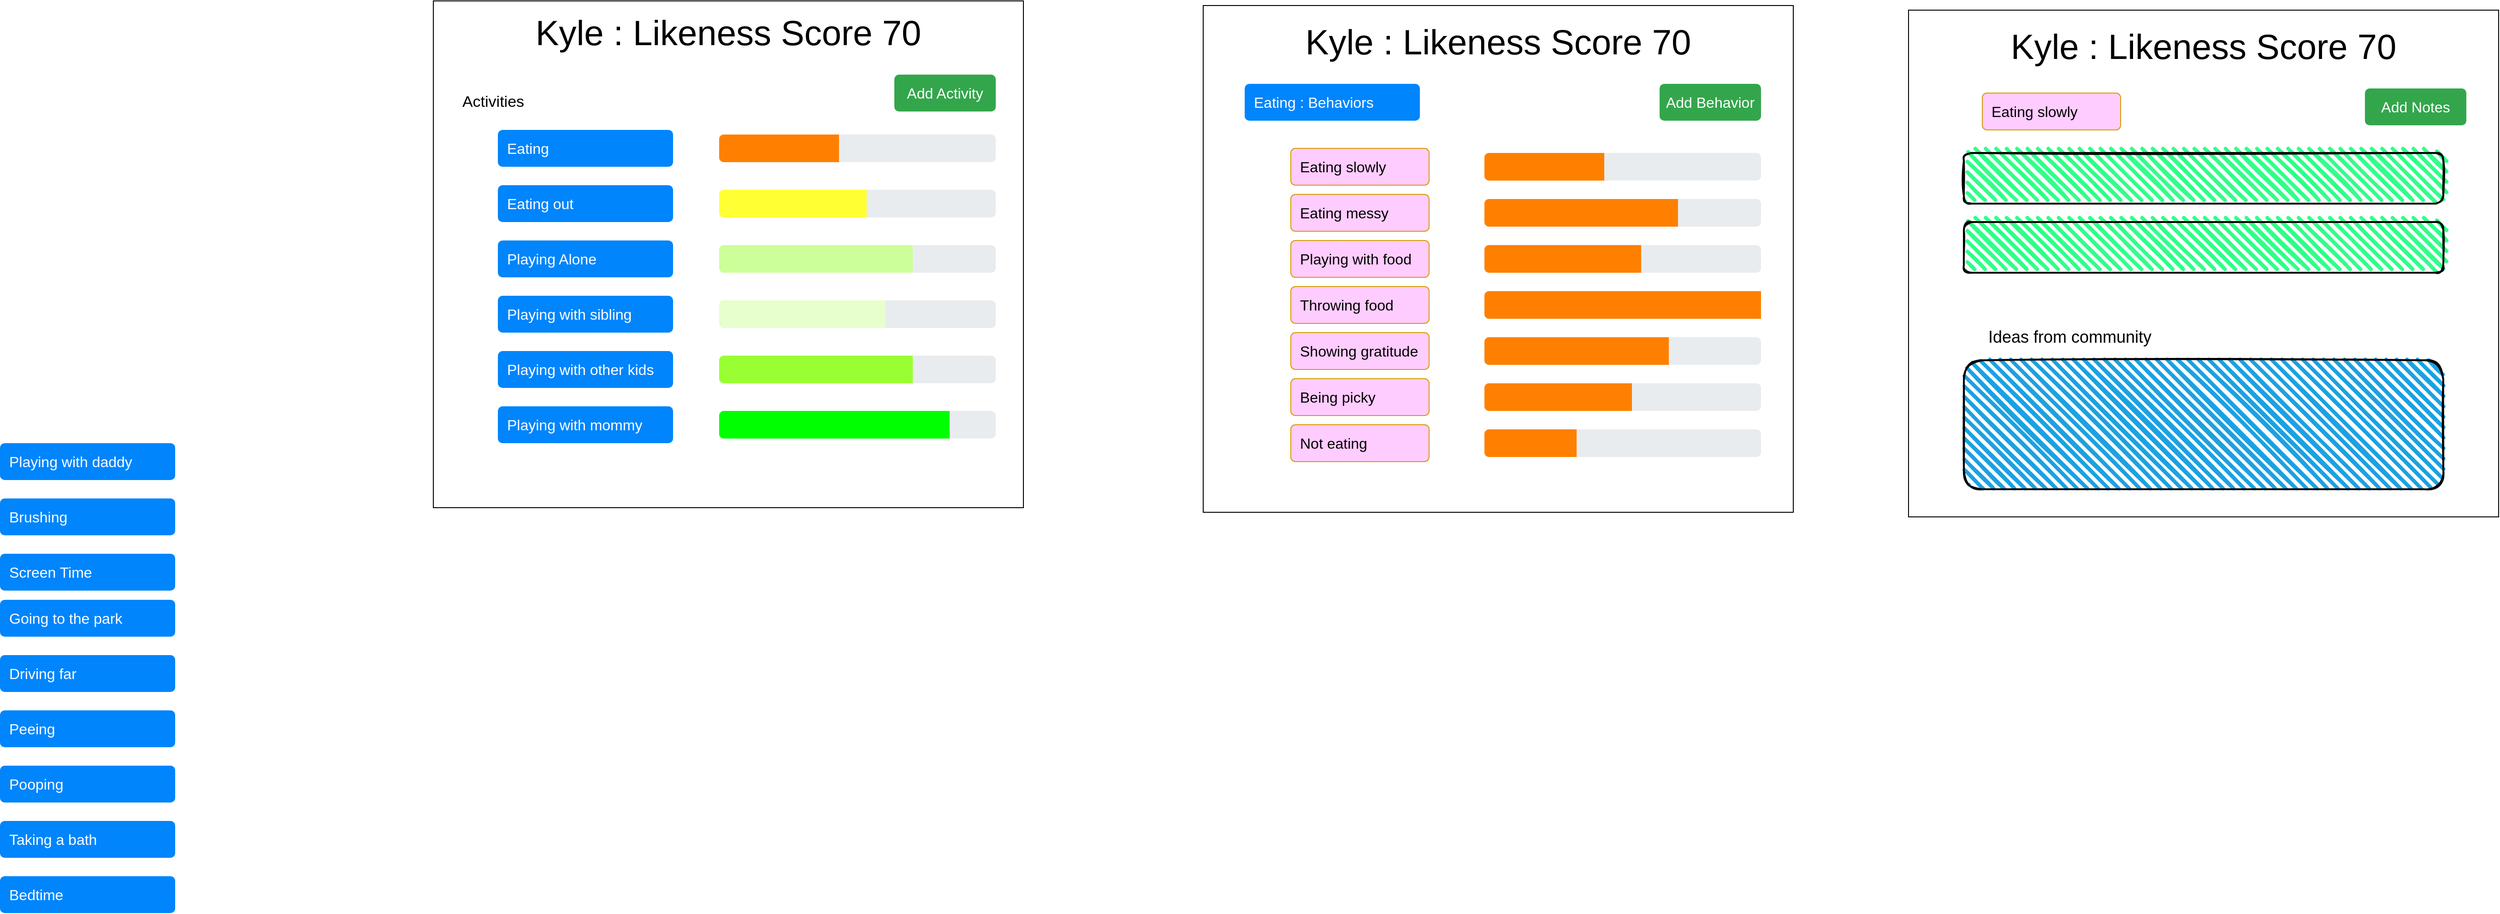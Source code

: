 <mxfile version="14.9.8" type="google"><diagram id="2Ogi_uhhsg7--yb27I0x" name="Page-1"><mxGraphModel dx="2783" dy="1738" grid="1" gridSize="10" guides="1" tooltips="1" connect="1" arrows="1" fold="1" page="1" pageScale="1" pageWidth="850" pageHeight="1100" math="0" shadow="0"><root><mxCell id="0"/><mxCell id="1" parent="0"/><mxCell id="dnCyK_XR_Z8dYgOQ3MfR-3" value="" style="rounded=0;whiteSpace=wrap;html=1;" vertex="1" parent="1"><mxGeometry x="120" y="220" width="640" height="550" as="geometry"/></mxCell><mxCell id="dnCyK_XR_Z8dYgOQ3MfR-4" value="Kyle : Likeness Score 70" style="text;html=1;strokeColor=none;fillColor=none;align=center;verticalAlign=middle;whiteSpace=wrap;rounded=0;fontSize=38;" vertex="1" parent="1"><mxGeometry x="215" y="230" width="450" height="50" as="geometry"/></mxCell><mxCell id="dnCyK_XR_Z8dYgOQ3MfR-5" value="&lt;font style=&quot;font-size: 17px;&quot;&gt;Activities&lt;/font&gt;" style="text;html=1;strokeColor=none;fillColor=none;align=center;verticalAlign=middle;whiteSpace=wrap;rounded=0;fontSize=17;" vertex="1" parent="1"><mxGeometry x="165" y="320" width="40" height="20" as="geometry"/></mxCell><mxCell id="dnCyK_XR_Z8dYgOQ3MfR-21" value="Eating" style="html=1;shadow=0;dashed=0;shape=mxgraph.bootstrap.rrect;rSize=5;strokeColor=none;strokeWidth=1;fillColor=#0085FC;fontColor=#FFFFFF;whiteSpace=wrap;align=left;verticalAlign=middle;spacingLeft=5;fontStyle=0;fontSize=16;spacing=5;" vertex="1" parent="1"><mxGeometry x="190" y="360" width="190" height="40" as="geometry"/></mxCell><mxCell id="dnCyK_XR_Z8dYgOQ3MfR-22" value="Eating out" style="html=1;shadow=0;dashed=0;shape=mxgraph.bootstrap.rrect;rSize=5;strokeColor=none;strokeWidth=1;fillColor=#0085FC;fontColor=#FFFFFF;whiteSpace=wrap;align=left;verticalAlign=middle;spacingLeft=5;fontStyle=0;fontSize=16;spacing=5;" vertex="1" parent="1"><mxGeometry x="190" y="420" width="190" height="40" as="geometry"/></mxCell><mxCell id="dnCyK_XR_Z8dYgOQ3MfR-23" value="Playing Alone" style="html=1;shadow=0;dashed=0;shape=mxgraph.bootstrap.rrect;rSize=5;strokeColor=none;strokeWidth=1;fillColor=#0085FC;fontColor=#FFFFFF;whiteSpace=wrap;align=left;verticalAlign=middle;spacingLeft=5;fontStyle=0;fontSize=16;spacing=5;" vertex="1" parent="1"><mxGeometry x="190" y="480" width="190" height="40" as="geometry"/></mxCell><mxCell id="dnCyK_XR_Z8dYgOQ3MfR-24" value="Playing with sibling" style="html=1;shadow=0;dashed=0;shape=mxgraph.bootstrap.rrect;rSize=5;strokeColor=none;strokeWidth=1;fillColor=#0085FC;fontColor=#FFFFFF;whiteSpace=wrap;align=left;verticalAlign=middle;spacingLeft=5;fontStyle=0;fontSize=16;spacing=5;" vertex="1" parent="1"><mxGeometry x="190" y="540" width="190" height="40" as="geometry"/></mxCell><mxCell id="dnCyK_XR_Z8dYgOQ3MfR-25" value="Playing with other kids" style="html=1;shadow=0;dashed=0;shape=mxgraph.bootstrap.rrect;rSize=5;strokeColor=none;strokeWidth=1;fillColor=#0085FC;fontColor=#FFFFFF;whiteSpace=wrap;align=left;verticalAlign=middle;spacingLeft=5;fontStyle=0;fontSize=16;spacing=5;" vertex="1" parent="1"><mxGeometry x="190" y="600" width="190" height="40" as="geometry"/></mxCell><mxCell id="dnCyK_XR_Z8dYgOQ3MfR-26" value="Playing with mommy" style="html=1;shadow=0;dashed=0;shape=mxgraph.bootstrap.rrect;rSize=5;strokeColor=none;strokeWidth=1;fillColor=#0085FC;fontColor=#FFFFFF;whiteSpace=wrap;align=left;verticalAlign=middle;spacingLeft=5;fontStyle=0;fontSize=16;spacing=5;" vertex="1" parent="1"><mxGeometry x="190" y="660" width="190" height="40" as="geometry"/></mxCell><mxCell id="dnCyK_XR_Z8dYgOQ3MfR-27" value="Playing with daddy" style="html=1;shadow=0;dashed=0;shape=mxgraph.bootstrap.rrect;rSize=5;strokeColor=none;strokeWidth=1;fillColor=#0085FC;fontColor=#FFFFFF;whiteSpace=wrap;align=left;verticalAlign=middle;spacingLeft=5;fontStyle=0;fontSize=16;spacing=5;" vertex="1" parent="1"><mxGeometry x="-350" y="700" width="190" height="40" as="geometry"/></mxCell><mxCell id="dnCyK_XR_Z8dYgOQ3MfR-28" value="Brushing" style="html=1;shadow=0;dashed=0;shape=mxgraph.bootstrap.rrect;rSize=5;strokeColor=none;strokeWidth=1;fillColor=#0085FC;fontColor=#FFFFFF;whiteSpace=wrap;align=left;verticalAlign=middle;spacingLeft=5;fontStyle=0;fontSize=16;spacing=5;" vertex="1" parent="1"><mxGeometry x="-350" y="760" width="190" height="40" as="geometry"/></mxCell><mxCell id="dnCyK_XR_Z8dYgOQ3MfR-29" value="Screen Time" style="html=1;shadow=0;dashed=0;shape=mxgraph.bootstrap.rrect;rSize=5;strokeColor=none;strokeWidth=1;fillColor=#0085FC;fontColor=#FFFFFF;whiteSpace=wrap;align=left;verticalAlign=middle;spacingLeft=5;fontStyle=0;fontSize=16;spacing=5;" vertex="1" parent="1"><mxGeometry x="-350" y="820" width="190" height="40" as="geometry"/></mxCell><mxCell id="dnCyK_XR_Z8dYgOQ3MfR-30" value="Going to the park" style="html=1;shadow=0;dashed=0;shape=mxgraph.bootstrap.rrect;rSize=5;strokeColor=none;strokeWidth=1;fillColor=#0085FC;fontColor=#FFFFFF;whiteSpace=wrap;align=left;verticalAlign=middle;spacingLeft=5;fontStyle=0;fontSize=16;spacing=5;" vertex="1" parent="1"><mxGeometry x="-350" y="870" width="190" height="40" as="geometry"/></mxCell><mxCell id="dnCyK_XR_Z8dYgOQ3MfR-31" value="Driving far" style="html=1;shadow=0;dashed=0;shape=mxgraph.bootstrap.rrect;rSize=5;strokeColor=none;strokeWidth=1;fillColor=#0085FC;fontColor=#FFFFFF;whiteSpace=wrap;align=left;verticalAlign=middle;spacingLeft=5;fontStyle=0;fontSize=16;spacing=5;" vertex="1" parent="1"><mxGeometry x="-350" y="930" width="190" height="40" as="geometry"/></mxCell><mxCell id="dnCyK_XR_Z8dYgOQ3MfR-32" value="Peeing" style="html=1;shadow=0;dashed=0;shape=mxgraph.bootstrap.rrect;rSize=5;strokeColor=none;strokeWidth=1;fillColor=#0085FC;fontColor=#FFFFFF;whiteSpace=wrap;align=left;verticalAlign=middle;spacingLeft=5;fontStyle=0;fontSize=16;spacing=5;" vertex="1" parent="1"><mxGeometry x="-350" y="990" width="190" height="40" as="geometry"/></mxCell><mxCell id="dnCyK_XR_Z8dYgOQ3MfR-33" value="Pooping" style="html=1;shadow=0;dashed=0;shape=mxgraph.bootstrap.rrect;rSize=5;strokeColor=none;strokeWidth=1;fillColor=#0085FC;fontColor=#FFFFFF;whiteSpace=wrap;align=left;verticalAlign=middle;spacingLeft=5;fontStyle=0;fontSize=16;spacing=5;" vertex="1" parent="1"><mxGeometry x="-350" y="1050" width="190" height="40" as="geometry"/></mxCell><mxCell id="dnCyK_XR_Z8dYgOQ3MfR-34" value="Taking a bath" style="html=1;shadow=0;dashed=0;shape=mxgraph.bootstrap.rrect;rSize=5;strokeColor=none;strokeWidth=1;fillColor=#0085FC;fontColor=#FFFFFF;whiteSpace=wrap;align=left;verticalAlign=middle;spacingLeft=5;fontStyle=0;fontSize=16;spacing=5;" vertex="1" parent="1"><mxGeometry x="-350" y="1110" width="190" height="40" as="geometry"/></mxCell><mxCell id="dnCyK_XR_Z8dYgOQ3MfR-35" value="Bedtime" style="html=1;shadow=0;dashed=0;shape=mxgraph.bootstrap.rrect;rSize=5;strokeColor=none;strokeWidth=1;fillColor=#0085FC;fontColor=#FFFFFF;whiteSpace=wrap;align=left;verticalAlign=middle;spacingLeft=5;fontStyle=0;fontSize=16;spacing=5;" vertex="1" parent="1"><mxGeometry x="-350" y="1170" width="190" height="40" as="geometry"/></mxCell><mxCell id="dnCyK_XR_Z8dYgOQ3MfR-37" value="" style="html=1;shadow=0;dashed=0;shape=mxgraph.bootstrap.rrect;rSize=5;fillColor=#E9ECEF;strokeColor=none;fontSize=18;align=left;" vertex="1" parent="1"><mxGeometry x="430" y="365" width="300" height="30" as="geometry"/></mxCell><mxCell id="dnCyK_XR_Z8dYgOQ3MfR-38" value="" style="html=1;shadow=0;dashed=0;shape=mxgraph.bootstrap.leftButton;rSize=5;strokeColor=none;resizeHeight=1;fillColor=#FF8000;" vertex="1" parent="dnCyK_XR_Z8dYgOQ3MfR-37"><mxGeometry width="130" height="30" relative="1" as="geometry"/></mxCell><mxCell id="dnCyK_XR_Z8dYgOQ3MfR-39" value="" style="html=1;shadow=0;dashed=0;shape=mxgraph.bootstrap.rrect;rSize=5;fillColor=#E9ECEF;strokeColor=none;fontSize=18;align=left;" vertex="1" parent="1"><mxGeometry x="430" y="425" width="300" height="30" as="geometry"/></mxCell><mxCell id="dnCyK_XR_Z8dYgOQ3MfR-40" value="" style="html=1;shadow=0;dashed=0;shape=mxgraph.bootstrap.leftButton;rSize=5;strokeColor=none;resizeHeight=1;fillColor=#FFFF33;" vertex="1" parent="dnCyK_XR_Z8dYgOQ3MfR-39"><mxGeometry width="160" height="30" relative="1" as="geometry"/></mxCell><mxCell id="dnCyK_XR_Z8dYgOQ3MfR-41" value="" style="html=1;shadow=0;dashed=0;shape=mxgraph.bootstrap.rrect;rSize=5;fillColor=#E9ECEF;strokeColor=none;fontSize=18;align=left;" vertex="1" parent="1"><mxGeometry x="430" y="485" width="300" height="30" as="geometry"/></mxCell><mxCell id="dnCyK_XR_Z8dYgOQ3MfR-42" value="" style="html=1;shadow=0;dashed=0;shape=mxgraph.bootstrap.leftButton;rSize=5;strokeColor=none;resizeHeight=1;fillColor=#CCFF99;" vertex="1" parent="dnCyK_XR_Z8dYgOQ3MfR-41"><mxGeometry width="210" height="30" relative="1" as="geometry"/></mxCell><mxCell id="dnCyK_XR_Z8dYgOQ3MfR-43" value="" style="html=1;shadow=0;dashed=0;shape=mxgraph.bootstrap.rrect;rSize=5;fillColor=#E9ECEF;strokeColor=none;fontSize=18;align=left;" vertex="1" parent="1"><mxGeometry x="430" y="545" width="300" height="30" as="geometry"/></mxCell><mxCell id="dnCyK_XR_Z8dYgOQ3MfR-44" value="" style="html=1;shadow=0;dashed=0;shape=mxgraph.bootstrap.leftButton;rSize=5;strokeColor=none;resizeHeight=1;fillColor=#E6FFCC;" vertex="1" parent="dnCyK_XR_Z8dYgOQ3MfR-43"><mxGeometry width="180" height="30" relative="1" as="geometry"><mxPoint as="offset"/></mxGeometry></mxCell><mxCell id="dnCyK_XR_Z8dYgOQ3MfR-45" value="" style="html=1;shadow=0;dashed=0;shape=mxgraph.bootstrap.rrect;rSize=5;fillColor=#E9ECEF;strokeColor=none;fontSize=18;align=left;" vertex="1" parent="1"><mxGeometry x="430" y="605" width="300" height="30" as="geometry"/></mxCell><mxCell id="dnCyK_XR_Z8dYgOQ3MfR-46" value="" style="html=1;shadow=0;dashed=0;shape=mxgraph.bootstrap.leftButton;rSize=5;strokeColor=none;resizeHeight=1;fillColor=#99FF33;" vertex="1" parent="dnCyK_XR_Z8dYgOQ3MfR-45"><mxGeometry width="210" height="30" relative="1" as="geometry"/></mxCell><mxCell id="dnCyK_XR_Z8dYgOQ3MfR-47" value="" style="html=1;shadow=0;dashed=0;shape=mxgraph.bootstrap.rrect;rSize=5;fillColor=#E9ECEF;strokeColor=none;fontSize=18;align=left;" vertex="1" parent="1"><mxGeometry x="430" y="665" width="300" height="30" as="geometry"/></mxCell><mxCell id="dnCyK_XR_Z8dYgOQ3MfR-48" value="" style="html=1;shadow=0;dashed=0;shape=mxgraph.bootstrap.leftButton;rSize=5;strokeColor=none;resizeHeight=1;fillColor=#00FF00;" vertex="1" parent="dnCyK_XR_Z8dYgOQ3MfR-47"><mxGeometry width="250" height="30" relative="1" as="geometry"/></mxCell><mxCell id="dnCyK_XR_Z8dYgOQ3MfR-50" value="Add Activity" style="html=1;shadow=0;dashed=0;shape=mxgraph.bootstrap.rrect;rSize=5;strokeColor=none;strokeWidth=1;fillColor=#33A64C;fontColor=#FFFFFF;whiteSpace=wrap;align=center;verticalAlign=middle;spacingLeft=0;fontStyle=0;fontSize=16;spacing=5;" vertex="1" parent="1"><mxGeometry x="620" y="300" width="110" height="40" as="geometry"/></mxCell><mxCell id="dnCyK_XR_Z8dYgOQ3MfR-51" value="" style="rounded=0;whiteSpace=wrap;html=1;" vertex="1" parent="1"><mxGeometry x="955" y="225" width="640" height="550" as="geometry"/></mxCell><mxCell id="dnCyK_XR_Z8dYgOQ3MfR-52" value="Kyle : Likeness Score 70" style="text;html=1;strokeColor=none;fillColor=none;align=center;verticalAlign=middle;whiteSpace=wrap;rounded=0;fontSize=38;" vertex="1" parent="1"><mxGeometry x="1050" y="240" width="450" height="50" as="geometry"/></mxCell><mxCell id="dnCyK_XR_Z8dYgOQ3MfR-54" value="Eating : Behaviors" style="html=1;shadow=0;dashed=0;shape=mxgraph.bootstrap.rrect;rSize=5;strokeColor=none;strokeWidth=1;fillColor=#0085FC;fontColor=#FFFFFF;whiteSpace=wrap;align=left;verticalAlign=middle;spacingLeft=5;fontStyle=0;fontSize=16;spacing=5;" vertex="1" parent="1"><mxGeometry x="1000" y="310" width="190" height="40" as="geometry"/></mxCell><mxCell id="dnCyK_XR_Z8dYgOQ3MfR-55" value="Eating slowly" style="html=1;shadow=0;dashed=0;shape=mxgraph.bootstrap.rrect;rSize=5;strokeColor=#d79b00;strokeWidth=1;whiteSpace=wrap;align=left;verticalAlign=middle;spacingLeft=5;fontStyle=0;fontSize=16;spacing=5;fillColor=#FFCCFF;" vertex="1" parent="1"><mxGeometry x="1050" y="380" width="150" height="40" as="geometry"/></mxCell><mxCell id="dnCyK_XR_Z8dYgOQ3MfR-56" value="Eating messy" style="html=1;shadow=0;dashed=0;shape=mxgraph.bootstrap.rrect;rSize=5;strokeColor=#d79b00;strokeWidth=1;whiteSpace=wrap;align=left;verticalAlign=middle;spacingLeft=5;fontStyle=0;fontSize=16;spacing=5;fillColor=#FFCCFF;" vertex="1" parent="1"><mxGeometry x="1050" y="430" width="150" height="40" as="geometry"/></mxCell><mxCell id="dnCyK_XR_Z8dYgOQ3MfR-57" value="Playing with food" style="html=1;shadow=0;dashed=0;shape=mxgraph.bootstrap.rrect;rSize=5;strokeColor=#d79b00;strokeWidth=1;whiteSpace=wrap;align=left;verticalAlign=middle;spacingLeft=5;fontStyle=0;fontSize=16;spacing=5;fillColor=#FFCCFF;" vertex="1" parent="1"><mxGeometry x="1050" y="480" width="150" height="40" as="geometry"/></mxCell><mxCell id="dnCyK_XR_Z8dYgOQ3MfR-58" value="Throwing food" style="html=1;shadow=0;dashed=0;shape=mxgraph.bootstrap.rrect;rSize=5;strokeColor=#d79b00;strokeWidth=1;whiteSpace=wrap;align=left;verticalAlign=middle;spacingLeft=5;fontStyle=0;fontSize=16;spacing=5;fillColor=#FFCCFF;" vertex="1" parent="1"><mxGeometry x="1050" y="530" width="150" height="40" as="geometry"/></mxCell><mxCell id="dnCyK_XR_Z8dYgOQ3MfR-59" value="Showing gratitude" style="html=1;shadow=0;dashed=0;shape=mxgraph.bootstrap.rrect;rSize=5;strokeColor=#d79b00;strokeWidth=1;whiteSpace=wrap;align=left;verticalAlign=middle;spacingLeft=5;fontStyle=0;fontSize=16;spacing=5;fillColor=#FFCCFF;" vertex="1" parent="1"><mxGeometry x="1050" y="580" width="150" height="40" as="geometry"/></mxCell><mxCell id="dnCyK_XR_Z8dYgOQ3MfR-60" value="Being picky" style="html=1;shadow=0;dashed=0;shape=mxgraph.bootstrap.rrect;rSize=5;strokeColor=#d79b00;strokeWidth=1;whiteSpace=wrap;align=left;verticalAlign=middle;spacingLeft=5;fontStyle=0;fontSize=16;spacing=5;fillColor=#FFCCFF;" vertex="1" parent="1"><mxGeometry x="1050" y="630" width="150" height="40" as="geometry"/></mxCell><mxCell id="dnCyK_XR_Z8dYgOQ3MfR-61" value="Not eating" style="html=1;shadow=0;dashed=0;shape=mxgraph.bootstrap.rrect;rSize=5;strokeColor=#d79b00;strokeWidth=1;whiteSpace=wrap;align=left;verticalAlign=middle;spacingLeft=5;fontStyle=0;fontSize=16;spacing=5;fillColor=#FFCCFF;" vertex="1" parent="1"><mxGeometry x="1050" y="680" width="150" height="40" as="geometry"/></mxCell><mxCell id="dnCyK_XR_Z8dYgOQ3MfR-62" value="" style="html=1;shadow=0;dashed=0;shape=mxgraph.bootstrap.rrect;rSize=5;fillColor=#E9ECEF;strokeColor=none;fontSize=18;align=left;" vertex="1" parent="1"><mxGeometry x="1260" y="385" width="300" height="30" as="geometry"/></mxCell><mxCell id="dnCyK_XR_Z8dYgOQ3MfR-63" value="" style="html=1;shadow=0;dashed=0;shape=mxgraph.bootstrap.leftButton;rSize=5;strokeColor=none;resizeHeight=1;fillColor=#FF8000;" vertex="1" parent="dnCyK_XR_Z8dYgOQ3MfR-62"><mxGeometry width="130" height="30" relative="1" as="geometry"/></mxCell><mxCell id="dnCyK_XR_Z8dYgOQ3MfR-64" value="" style="html=1;shadow=0;dashed=0;shape=mxgraph.bootstrap.rrect;rSize=5;fillColor=#E9ECEF;strokeColor=none;fontSize=18;align=left;" vertex="1" parent="1"><mxGeometry x="1260" y="435" width="300" height="30" as="geometry"/></mxCell><mxCell id="dnCyK_XR_Z8dYgOQ3MfR-65" value="" style="html=1;shadow=0;dashed=0;shape=mxgraph.bootstrap.leftButton;rSize=5;strokeColor=none;resizeHeight=1;fillColor=#FF8000;" vertex="1" parent="dnCyK_XR_Z8dYgOQ3MfR-64"><mxGeometry width="210" height="30" relative="1" as="geometry"/></mxCell><mxCell id="dnCyK_XR_Z8dYgOQ3MfR-66" value="" style="html=1;shadow=0;dashed=0;shape=mxgraph.bootstrap.rrect;rSize=5;fillColor=#E9ECEF;strokeColor=none;fontSize=18;align=left;" vertex="1" parent="1"><mxGeometry x="1260" y="485" width="300" height="30" as="geometry"/></mxCell><mxCell id="dnCyK_XR_Z8dYgOQ3MfR-67" value="" style="html=1;shadow=0;dashed=0;shape=mxgraph.bootstrap.leftButton;rSize=5;strokeColor=none;resizeHeight=1;fillColor=#FF8000;" vertex="1" parent="dnCyK_XR_Z8dYgOQ3MfR-66"><mxGeometry width="170" height="30" relative="1" as="geometry"/></mxCell><mxCell id="dnCyK_XR_Z8dYgOQ3MfR-68" value="" style="html=1;shadow=0;dashed=0;shape=mxgraph.bootstrap.rrect;rSize=5;fillColor=#E9ECEF;strokeColor=none;fontSize=18;align=left;" vertex="1" parent="1"><mxGeometry x="1260" y="535" width="300" height="30" as="geometry"/></mxCell><mxCell id="dnCyK_XR_Z8dYgOQ3MfR-69" value="" style="html=1;shadow=0;dashed=0;shape=mxgraph.bootstrap.leftButton;rSize=5;strokeColor=none;resizeHeight=1;fillColor=#FF8000;" vertex="1" parent="dnCyK_XR_Z8dYgOQ3MfR-68"><mxGeometry width="300" height="30" relative="1" as="geometry"/></mxCell><mxCell id="dnCyK_XR_Z8dYgOQ3MfR-70" value="" style="html=1;shadow=0;dashed=0;shape=mxgraph.bootstrap.rrect;rSize=5;fillColor=#E9ECEF;strokeColor=none;fontSize=18;align=left;" vertex="1" parent="1"><mxGeometry x="1260" y="585" width="300" height="30" as="geometry"/></mxCell><mxCell id="dnCyK_XR_Z8dYgOQ3MfR-71" value="" style="html=1;shadow=0;dashed=0;shape=mxgraph.bootstrap.leftButton;rSize=5;strokeColor=none;resizeHeight=1;fillColor=#FF8000;" vertex="1" parent="dnCyK_XR_Z8dYgOQ3MfR-70"><mxGeometry width="200" height="30" relative="1" as="geometry"/></mxCell><mxCell id="dnCyK_XR_Z8dYgOQ3MfR-72" value="" style="html=1;shadow=0;dashed=0;shape=mxgraph.bootstrap.rrect;rSize=5;fillColor=#E9ECEF;strokeColor=none;fontSize=18;align=left;" vertex="1" parent="1"><mxGeometry x="1260" y="635" width="300" height="30" as="geometry"/></mxCell><mxCell id="dnCyK_XR_Z8dYgOQ3MfR-73" value="" style="html=1;shadow=0;dashed=0;shape=mxgraph.bootstrap.leftButton;rSize=5;strokeColor=none;resizeHeight=1;fillColor=#FF8000;" vertex="1" parent="dnCyK_XR_Z8dYgOQ3MfR-72"><mxGeometry width="160" height="30" relative="1" as="geometry"/></mxCell><mxCell id="dnCyK_XR_Z8dYgOQ3MfR-74" value="" style="html=1;shadow=0;dashed=0;shape=mxgraph.bootstrap.rrect;rSize=5;fillColor=#E9ECEF;strokeColor=none;fontSize=18;align=left;" vertex="1" parent="1"><mxGeometry x="1260" y="685" width="300" height="30" as="geometry"/></mxCell><mxCell id="dnCyK_XR_Z8dYgOQ3MfR-75" value="" style="html=1;shadow=0;dashed=0;shape=mxgraph.bootstrap.leftButton;rSize=5;strokeColor=none;resizeHeight=1;fillColor=#FF8000;" vertex="1" parent="dnCyK_XR_Z8dYgOQ3MfR-74"><mxGeometry width="100" height="30" relative="1" as="geometry"/></mxCell><mxCell id="dnCyK_XR_Z8dYgOQ3MfR-76" value="Add Behavior" style="html=1;shadow=0;dashed=0;shape=mxgraph.bootstrap.rrect;rSize=5;strokeColor=none;strokeWidth=1;fillColor=#33A64C;fontColor=#FFFFFF;whiteSpace=wrap;align=center;verticalAlign=middle;spacingLeft=0;fontStyle=0;fontSize=16;spacing=5;" vertex="1" parent="1"><mxGeometry x="1450" y="310" width="110" height="40" as="geometry"/></mxCell><mxCell id="dnCyK_XR_Z8dYgOQ3MfR-77" value="" style="rounded=0;whiteSpace=wrap;html=1;" vertex="1" parent="1"><mxGeometry x="1720" y="230" width="640" height="550" as="geometry"/></mxCell><mxCell id="dnCyK_XR_Z8dYgOQ3MfR-78" value="Kyle : Likeness Score 70" style="text;html=1;strokeColor=none;fillColor=none;align=center;verticalAlign=middle;whiteSpace=wrap;rounded=0;fontSize=38;" vertex="1" parent="1"><mxGeometry x="1815" y="245" width="450" height="50" as="geometry"/></mxCell><mxCell id="dnCyK_XR_Z8dYgOQ3MfR-80" value="Add Notes" style="html=1;shadow=0;dashed=0;shape=mxgraph.bootstrap.rrect;rSize=5;strokeColor=none;strokeWidth=1;fillColor=#33A64C;fontColor=#FFFFFF;whiteSpace=wrap;align=center;verticalAlign=middle;spacingLeft=0;fontStyle=0;fontSize=16;spacing=5;" vertex="1" parent="1"><mxGeometry x="2215" y="315" width="110" height="40" as="geometry"/></mxCell><mxCell id="dnCyK_XR_Z8dYgOQ3MfR-81" value="Eating slowly" style="html=1;shadow=0;dashed=0;shape=mxgraph.bootstrap.rrect;rSize=5;strokeColor=#d79b00;strokeWidth=1;whiteSpace=wrap;align=left;verticalAlign=middle;spacingLeft=5;fontStyle=0;fontSize=16;spacing=5;fillColor=#FFCCFF;" vertex="1" parent="1"><mxGeometry x="1800" y="320" width="150" height="40" as="geometry"/></mxCell><mxCell id="dnCyK_XR_Z8dYgOQ3MfR-82" value="" style="rounded=1;whiteSpace=wrap;html=1;strokeWidth=2;fillWeight=4;hachureGap=8;hachureAngle=45;fillColor=#1ba1e2;sketch=1;fontSize=18;align=left;" vertex="1" parent="1"><mxGeometry x="1780" y="610" width="520" height="140" as="geometry"/></mxCell><mxCell id="dnCyK_XR_Z8dYgOQ3MfR-83" value="Ideas from community" style="text;html=1;strokeColor=none;fillColor=none;align=center;verticalAlign=middle;whiteSpace=wrap;rounded=0;fontSize=18;" vertex="1" parent="1"><mxGeometry x="1780" y="575" width="230" height="20" as="geometry"/></mxCell><mxCell id="dnCyK_XR_Z8dYgOQ3MfR-84" value="" style="rounded=1;whiteSpace=wrap;html=1;strokeWidth=2;fillWeight=4;hachureGap=8;hachureAngle=45;sketch=1;fontSize=18;align=left;fillColor=#30FF8A;" vertex="1" parent="1"><mxGeometry x="1780" y="385" width="520" height="55" as="geometry"/></mxCell><mxCell id="dnCyK_XR_Z8dYgOQ3MfR-85" value="" style="rounded=1;whiteSpace=wrap;html=1;strokeWidth=2;fillWeight=4;hachureGap=8;hachureAngle=45;sketch=1;fontSize=18;align=left;fillColor=#30FF8A;" vertex="1" parent="1"><mxGeometry x="1780" y="460" width="520" height="55" as="geometry"/></mxCell></root></mxGraphModel></diagram></mxfile>
